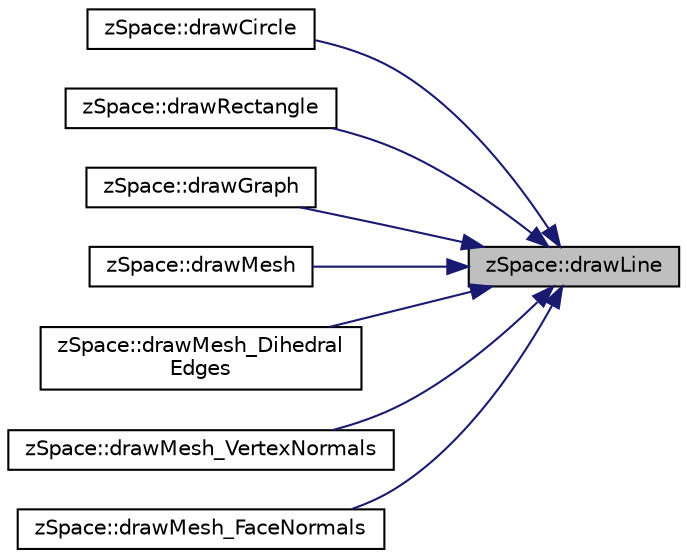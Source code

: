 digraph "zSpace::drawLine"
{
 // LATEX_PDF_SIZE
  edge [fontname="Helvetica",fontsize="10",labelfontname="Helvetica",labelfontsize="10"];
  node [fontname="Helvetica",fontsize="10",shape=record];
  rankdir="RL";
  Node11 [label="zSpace::drawLine",height=0.2,width=0.4,color="black", fillcolor="grey75", style="filled", fontcolor="black",tooltip="This method draws a line between the given two points."];
  Node11 -> Node12 [dir="back",color="midnightblue",fontsize="10",style="solid",fontname="Helvetica"];
  Node12 [label="zSpace::drawCircle",height=0.2,width=0.4,color="black", fillcolor="white", style="filled",URL="$group__z_display_utilities.html#ga21a0fbde999228c7e230a0cb0b658d84",tooltip="This method draws a poly-circle on the XY Plane given input center, radius and number of points."];
  Node11 -> Node13 [dir="back",color="midnightblue",fontsize="10",style="solid",fontname="Helvetica"];
  Node13 [label="zSpace::drawRectangle",height=0.2,width=0.4,color="black", fillcolor="white", style="filled",URL="$group__z_display_utilities.html#ga0a98547837cb532b2a6ec8f604afc150",tooltip="This method draws a rectangle on the XY Plane given input bound vectors."];
  Node11 -> Node14 [dir="back",color="midnightblue",fontsize="10",style="solid",fontname="Helvetica"];
  Node14 [label="zSpace::drawGraph",height=0.2,width=0.4,color="black", fillcolor="white", style="filled",URL="$group__z_display_utilities.html#ga19e4aa1b12bc2b30484025feecb7554c",tooltip="This method displays the zGraph."];
  Node11 -> Node15 [dir="back",color="midnightblue",fontsize="10",style="solid",fontname="Helvetica"];
  Node15 [label="zSpace::drawMesh",height=0.2,width=0.4,color="black", fillcolor="white", style="filled",URL="$group__z_display_utilities.html#ga0f440b9ebfe50b06cbbbcadb465bb080",tooltip="This method displays the zMesh."];
  Node11 -> Node16 [dir="back",color="midnightblue",fontsize="10",style="solid",fontname="Helvetica"];
  Node16 [label="zSpace::drawMesh_Dihedral\lEdges",height=0.2,width=0.4,color="black", fillcolor="white", style="filled",URL="$group__z_display_utilities.html#ga97fe00f10c314c725e8b314a87c12803",tooltip="This method displays the dihedral edges of a mesh above the input angle threshold."];
  Node11 -> Node17 [dir="back",color="midnightblue",fontsize="10",style="solid",fontname="Helvetica"];
  Node17 [label="zSpace::drawMesh_VertexNormals",height=0.2,width=0.4,color="black", fillcolor="white", style="filled",URL="$group__z_display_utilities.html#ga3851b4d07d34e11fa138fd05de8bb02f",tooltip="This method displays the vertex normals of a mesh."];
  Node11 -> Node18 [dir="back",color="midnightblue",fontsize="10",style="solid",fontname="Helvetica"];
  Node18 [label="zSpace::drawMesh_FaceNormals",height=0.2,width=0.4,color="black", fillcolor="white", style="filled",URL="$group__z_display_utilities.html#gaab74a9ad6951426b85760e749b3c939a",tooltip="This method displays the face normals of a mesh."];
}

